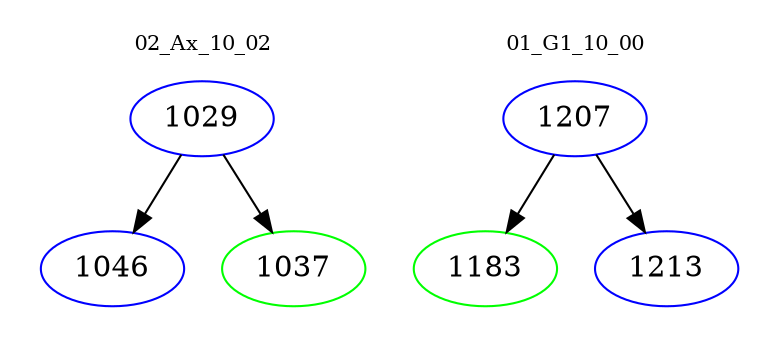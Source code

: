 digraph{
subgraph cluster_0 {
color = white
label = "02_Ax_10_02";
fontsize=10;
T0_1029 [label="1029", color="blue"]
T0_1029 -> T0_1046 [color="black"]
T0_1046 [label="1046", color="blue"]
T0_1029 -> T0_1037 [color="black"]
T0_1037 [label="1037", color="green"]
}
subgraph cluster_1 {
color = white
label = "01_G1_10_00";
fontsize=10;
T1_1207 [label="1207", color="blue"]
T1_1207 -> T1_1183 [color="black"]
T1_1183 [label="1183", color="green"]
T1_1207 -> T1_1213 [color="black"]
T1_1213 [label="1213", color="blue"]
}
}
